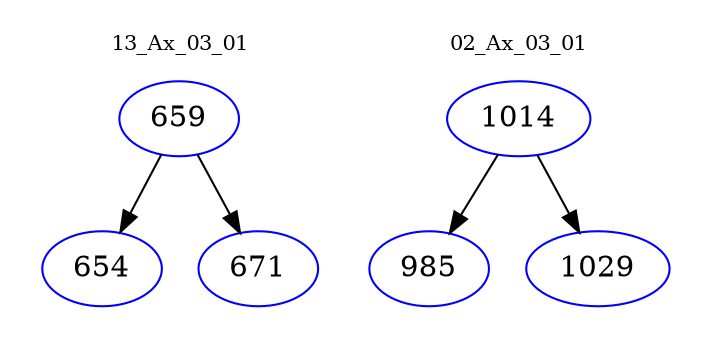 digraph{
subgraph cluster_0 {
color = white
label = "13_Ax_03_01";
fontsize=10;
T0_659 [label="659", color="blue"]
T0_659 -> T0_654 [color="black"]
T0_654 [label="654", color="blue"]
T0_659 -> T0_671 [color="black"]
T0_671 [label="671", color="blue"]
}
subgraph cluster_1 {
color = white
label = "02_Ax_03_01";
fontsize=10;
T1_1014 [label="1014", color="blue"]
T1_1014 -> T1_985 [color="black"]
T1_985 [label="985", color="blue"]
T1_1014 -> T1_1029 [color="black"]
T1_1029 [label="1029", color="blue"]
}
}
